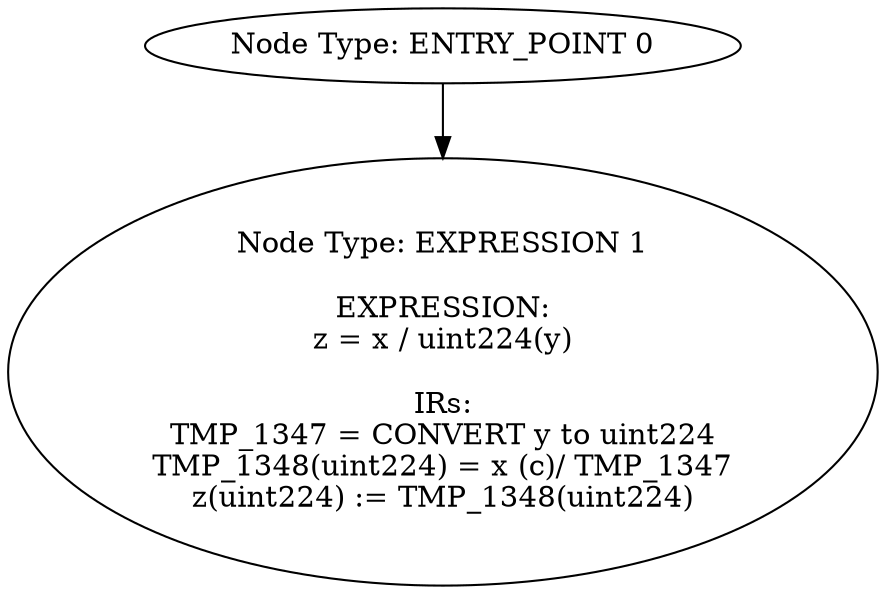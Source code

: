 digraph{
0[label="Node Type: ENTRY_POINT 0
"];
0->1;
1[label="Node Type: EXPRESSION 1

EXPRESSION:
z = x / uint224(y)

IRs:
TMP_1347 = CONVERT y to uint224
TMP_1348(uint224) = x (c)/ TMP_1347
z(uint224) := TMP_1348(uint224)"];
}
